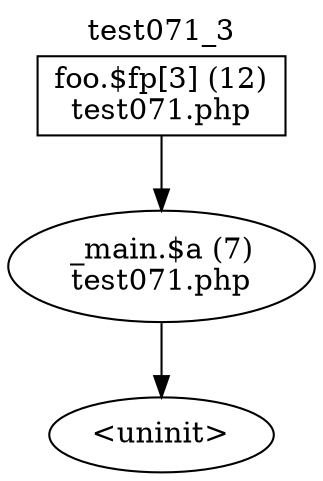 digraph cfg {
  label="test071_3";
  labelloc=t;
  n1 [shape=box, label="foo.$fp[3] (12)\ntest071.php"];
  n2 [shape=ellipse, label="_main.$a (7)\ntest071.php"];
  n3 [shape=ellipse, label="<uninit>"];
  n1 -> n2;
  n2 -> n3;
}
